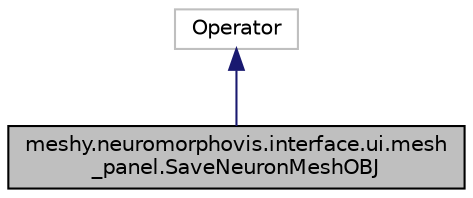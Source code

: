 digraph "meshy.neuromorphovis.interface.ui.mesh_panel.SaveNeuronMeshOBJ"
{
  edge [fontname="Helvetica",fontsize="10",labelfontname="Helvetica",labelfontsize="10"];
  node [fontname="Helvetica",fontsize="10",shape=record];
  Node1 [label="meshy.neuromorphovis.interface.ui.mesh\l_panel.SaveNeuronMeshOBJ",height=0.2,width=0.4,color="black", fillcolor="grey75", style="filled", fontcolor="black"];
  Node2 -> Node1 [dir="back",color="midnightblue",fontsize="10",style="solid",fontname="Helvetica"];
  Node2 [label="Operator",height=0.2,width=0.4,color="grey75", fillcolor="white", style="filled"];
}

